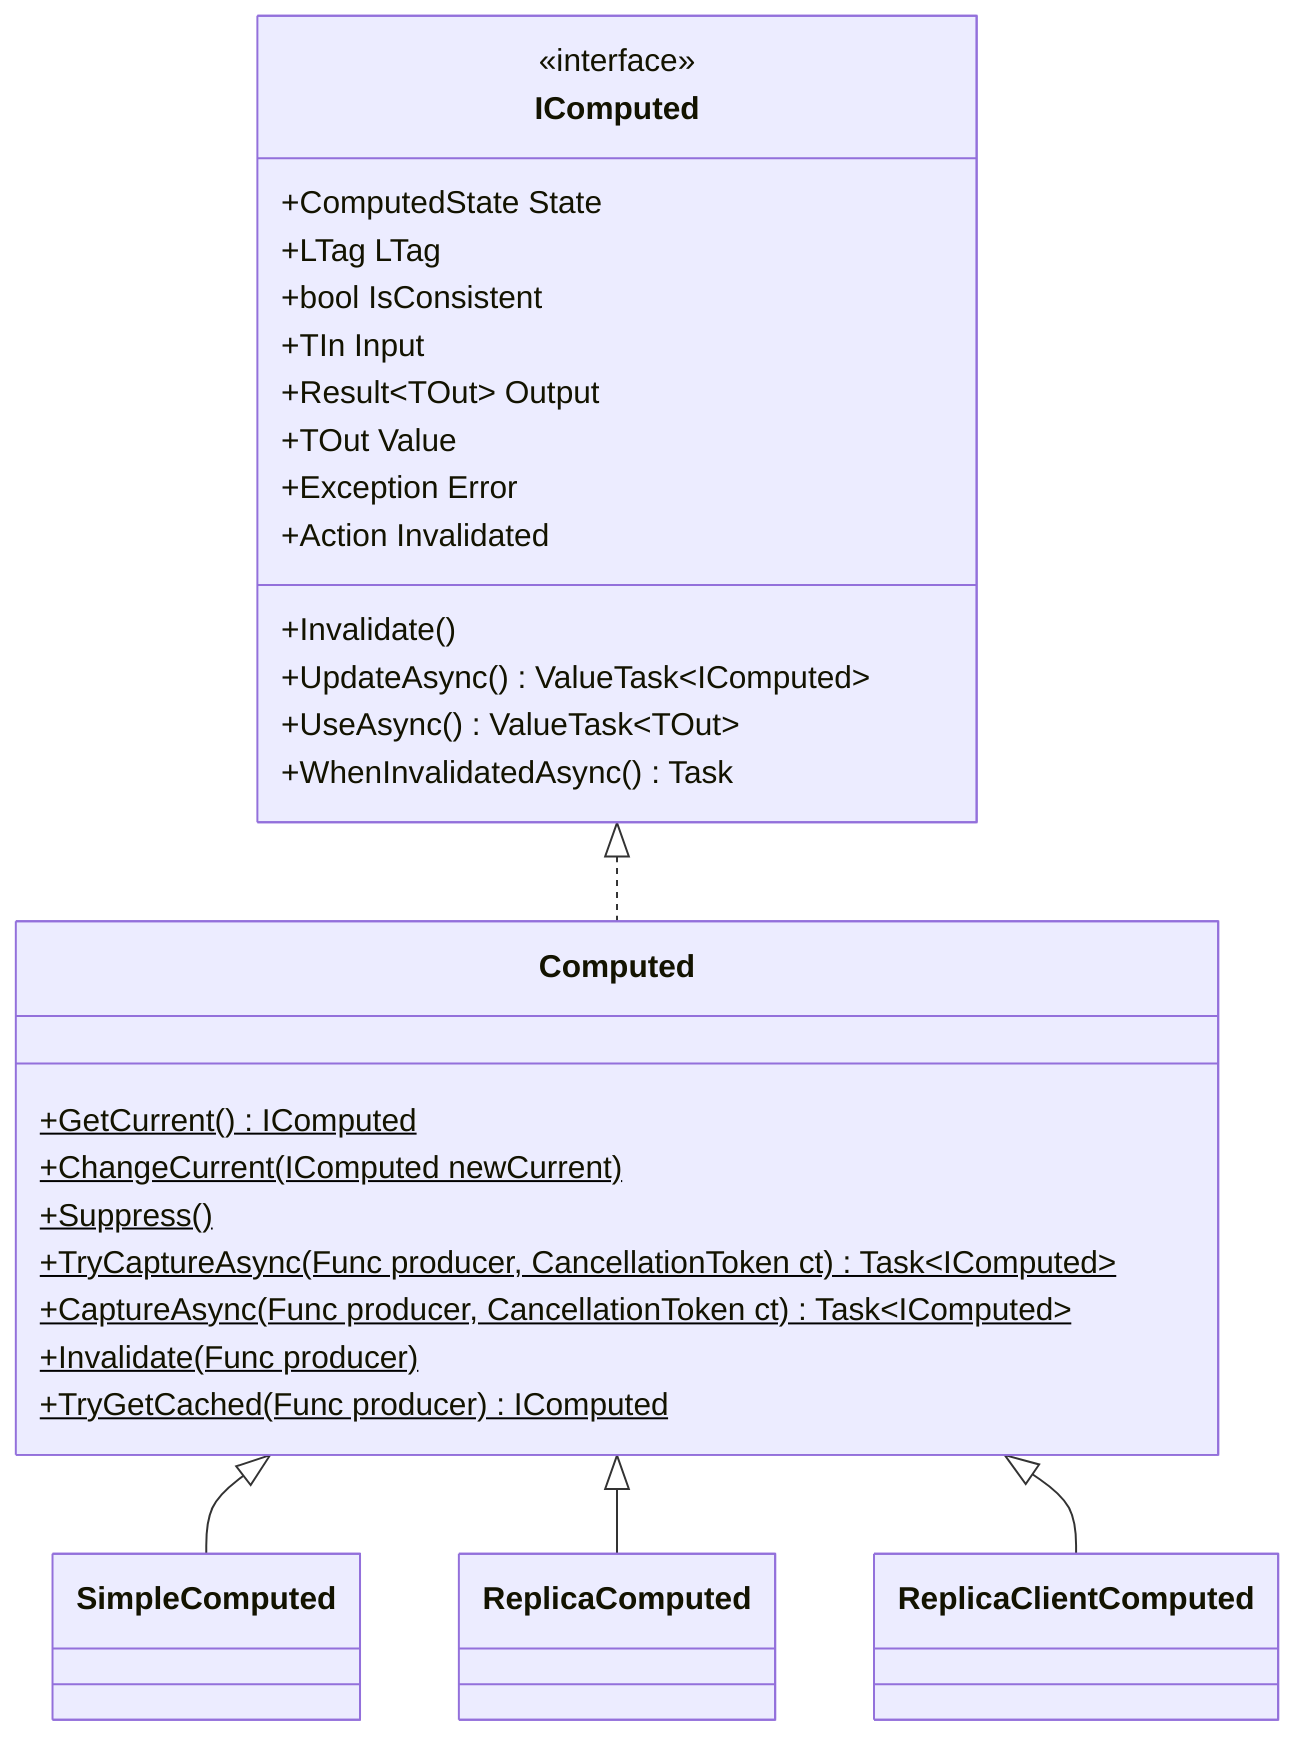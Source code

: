 classDiagram
  IComputed <|.. Computed
  Computed <|-- SimpleComputed
  Computed <|-- ReplicaComputed
  Computed <|-- ReplicaClientComputed
  <<interface>> IComputed
  class IComputed {
    +ComputedState State
    +LTag LTag
    +bool IsConsistent
    +TIn Input
    +Result~TOut~ Output
    +TOut Value
    +Exception Error
    +Action Invalidated

    +Invalidate()
    +UpdateAsync() ValueTask~IComputed~
    +UseAsync() ValueTask~TOut~
    +WhenInvalidatedAsync() Task
  }
  class Computed {
    +GetCurrent()$ IComputed
    +ChangeCurrent(IComputed newCurrent)$
    +Suppress()$
    +TryCaptureAsync(Func producer, CancellationToken ct)$ Task~IComputed~
    +CaptureAsync(Func producer, CancellationToken ct)$ Task~IComputed~
    +Invalidate(Func producer)$
    +TryGetCached(Func producer)$ IComputed
  }